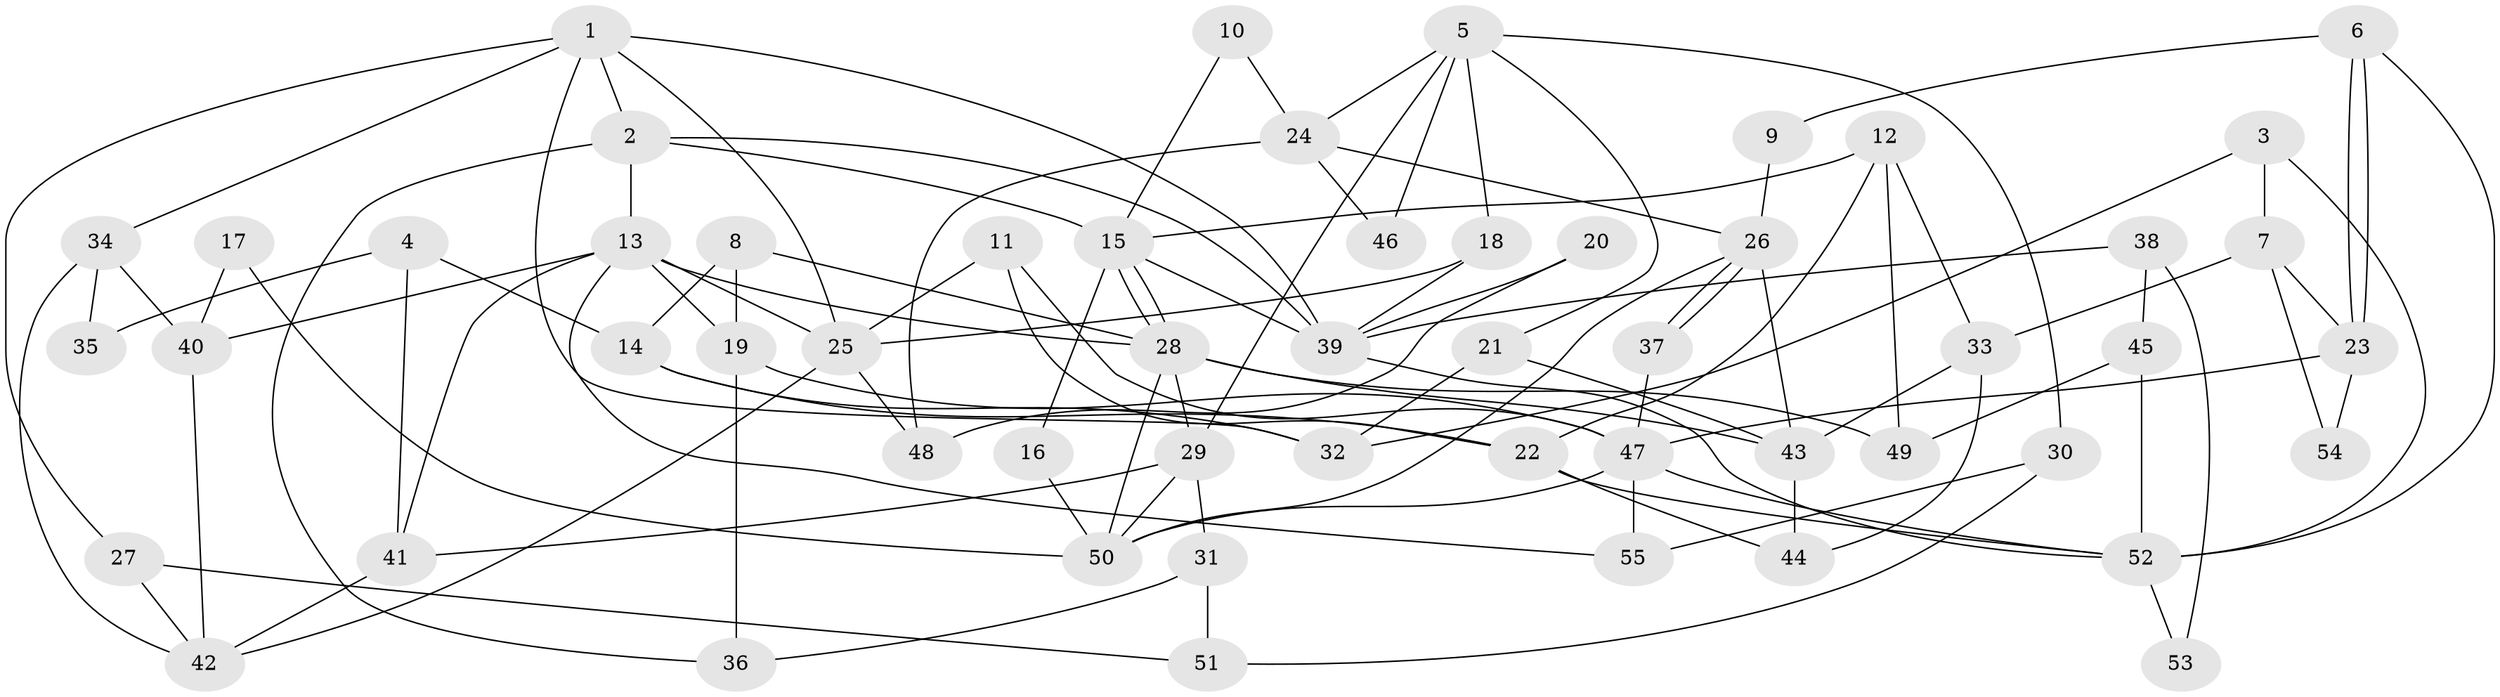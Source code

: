 // Generated by graph-tools (version 1.1) at 2025/50/03/09/25 04:50:34]
// undirected, 55 vertices, 110 edges
graph export_dot {
graph [start="1"]
  node [color=gray90,style=filled];
  1;
  2;
  3;
  4;
  5;
  6;
  7;
  8;
  9;
  10;
  11;
  12;
  13;
  14;
  15;
  16;
  17;
  18;
  19;
  20;
  21;
  22;
  23;
  24;
  25;
  26;
  27;
  28;
  29;
  30;
  31;
  32;
  33;
  34;
  35;
  36;
  37;
  38;
  39;
  40;
  41;
  42;
  43;
  44;
  45;
  46;
  47;
  48;
  49;
  50;
  51;
  52;
  53;
  54;
  55;
  1 -- 2;
  1 -- 34;
  1 -- 25;
  1 -- 27;
  1 -- 32;
  1 -- 39;
  2 -- 39;
  2 -- 15;
  2 -- 13;
  2 -- 36;
  3 -- 32;
  3 -- 52;
  3 -- 7;
  4 -- 14;
  4 -- 41;
  4 -- 35;
  5 -- 30;
  5 -- 18;
  5 -- 21;
  5 -- 24;
  5 -- 29;
  5 -- 46;
  6 -- 52;
  6 -- 23;
  6 -- 23;
  6 -- 9;
  7 -- 23;
  7 -- 33;
  7 -- 54;
  8 -- 28;
  8 -- 14;
  8 -- 19;
  9 -- 26;
  10 -- 15;
  10 -- 24;
  11 -- 47;
  11 -- 25;
  11 -- 22;
  12 -- 22;
  12 -- 33;
  12 -- 15;
  12 -- 49;
  13 -- 28;
  13 -- 19;
  13 -- 25;
  13 -- 40;
  13 -- 41;
  13 -- 55;
  14 -- 32;
  14 -- 22;
  15 -- 28;
  15 -- 28;
  15 -- 16;
  15 -- 39;
  16 -- 50;
  17 -- 50;
  17 -- 40;
  18 -- 39;
  18 -- 25;
  19 -- 36;
  19 -- 47;
  20 -- 48;
  20 -- 39;
  21 -- 43;
  21 -- 32;
  22 -- 44;
  22 -- 52;
  23 -- 47;
  23 -- 54;
  24 -- 26;
  24 -- 46;
  24 -- 48;
  25 -- 42;
  25 -- 48;
  26 -- 50;
  26 -- 37;
  26 -- 37;
  26 -- 43;
  27 -- 42;
  27 -- 51;
  28 -- 29;
  28 -- 43;
  28 -- 49;
  28 -- 50;
  29 -- 50;
  29 -- 31;
  29 -- 41;
  30 -- 55;
  30 -- 51;
  31 -- 36;
  31 -- 51;
  33 -- 43;
  33 -- 44;
  34 -- 40;
  34 -- 42;
  34 -- 35;
  37 -- 47;
  38 -- 45;
  38 -- 39;
  38 -- 53;
  39 -- 52;
  40 -- 42;
  41 -- 42;
  43 -- 44;
  45 -- 52;
  45 -- 49;
  47 -- 52;
  47 -- 50;
  47 -- 55;
  52 -- 53;
}
